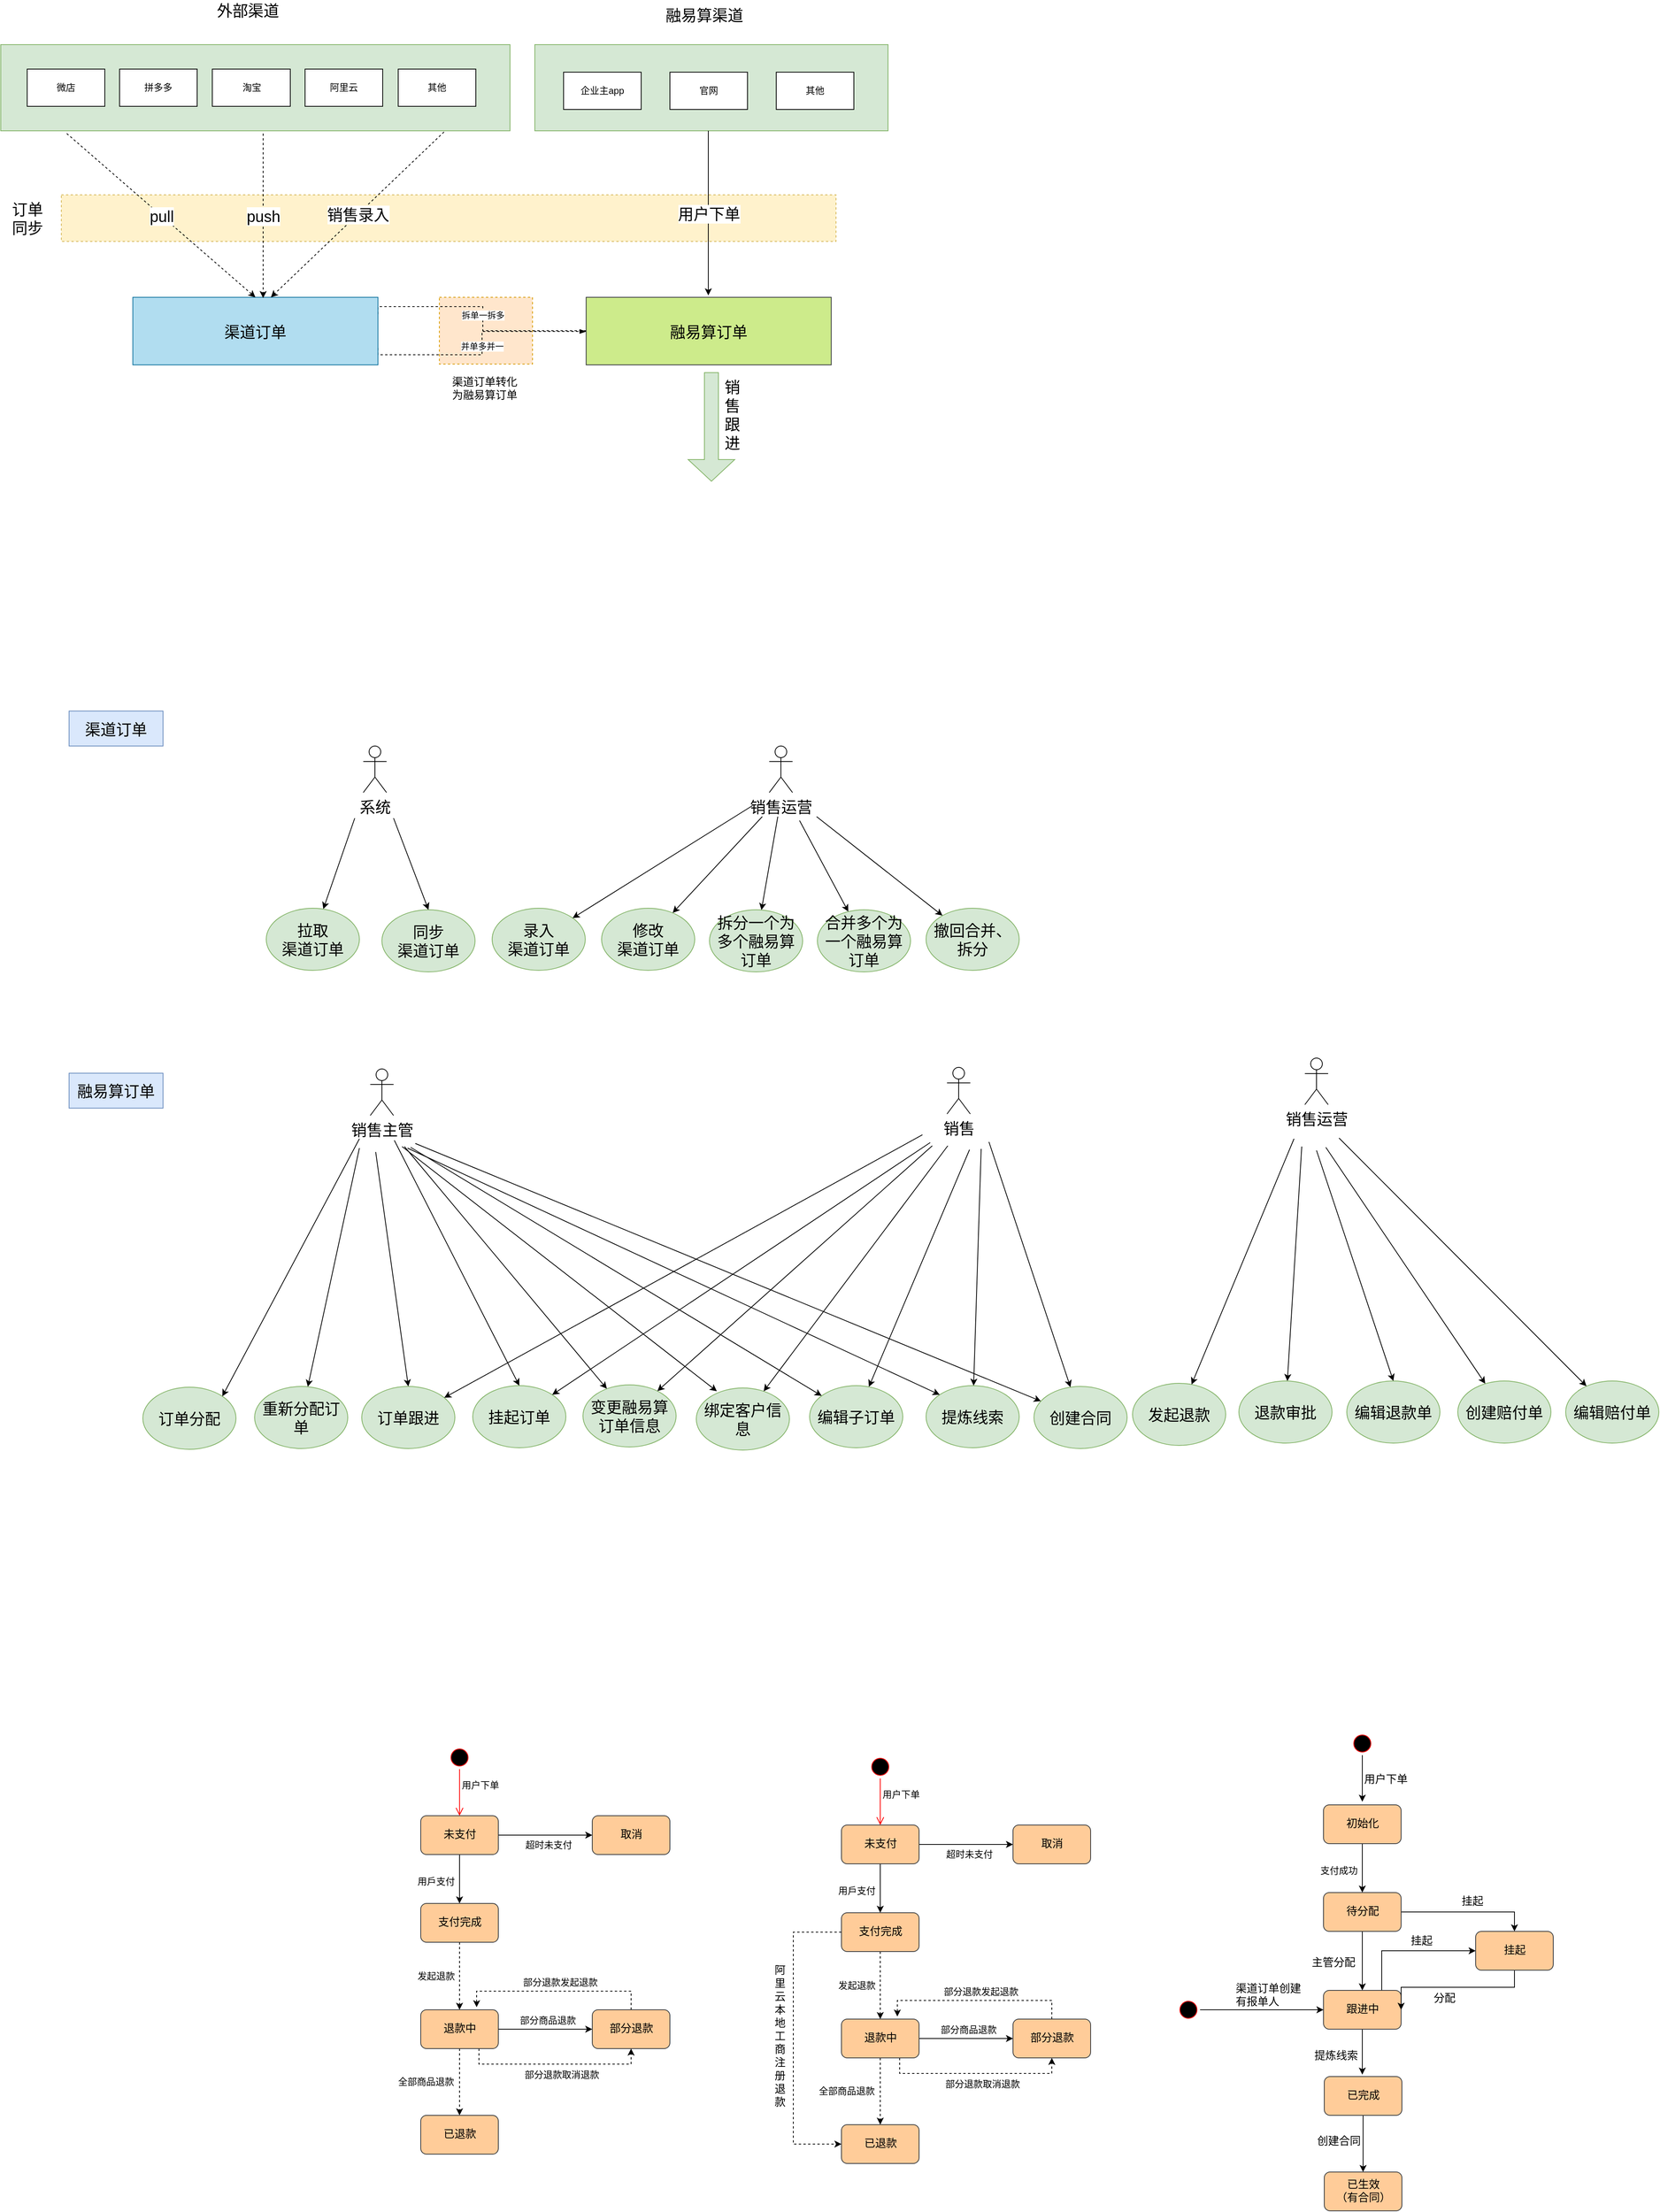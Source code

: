 <mxfile version="14.1.8" type="github">
  <diagram id="Wc-KlJpiXTT7ANUVL1O2" name="第 1 页">
    <mxGraphModel dx="2435" dy="843" grid="0" gridSize="10" guides="1" tooltips="1" connect="1" arrows="1" fold="1" page="0" pageScale="1" pageWidth="827" pageHeight="1169" math="0" shadow="0">
      <root>
        <mxCell id="0" />
        <mxCell id="1" parent="0" />
        <mxCell id="DArMAvbHiKXC-84_z5ol-40" value="" style="rounded=0;whiteSpace=wrap;html=1;dashed=1;fillColor=#ffe6cc;strokeColor=#d79b00;" parent="1" vertex="1">
          <mxGeometry x="163" y="438" width="120" height="86" as="geometry" />
        </mxCell>
        <mxCell id="DArMAvbHiKXC-84_z5ol-33" value="" style="rounded=0;whiteSpace=wrap;html=1;dashed=1;fillColor=#fff2cc;strokeColor=#d6b656;" parent="1" vertex="1">
          <mxGeometry x="-323.99" y="306" width="997.99" height="60" as="geometry" />
        </mxCell>
        <mxCell id="DArMAvbHiKXC-84_z5ol-8" value="" style="rounded=0;whiteSpace=wrap;html=1;fillColor=#d5e8d4;strokeColor=#82b366;" parent="1" vertex="1">
          <mxGeometry x="-402" y="112.5" width="656" height="111" as="geometry" />
        </mxCell>
        <mxCell id="DArMAvbHiKXC-84_z5ol-1" value="微店" style="rounded=0;whiteSpace=wrap;html=1;" parent="1" vertex="1">
          <mxGeometry x="-368" y="144" width="100" height="48" as="geometry" />
        </mxCell>
        <mxCell id="DArMAvbHiKXC-84_z5ol-2" value="拼多多" style="rounded=0;whiteSpace=wrap;html=1;" parent="1" vertex="1">
          <mxGeometry x="-249" y="144" width="100" height="48" as="geometry" />
        </mxCell>
        <mxCell id="DArMAvbHiKXC-84_z5ol-3" value="淘宝" style="rounded=0;whiteSpace=wrap;html=1;" parent="1" vertex="1">
          <mxGeometry x="-129.5" y="144" width="100.5" height="48" as="geometry" />
        </mxCell>
        <mxCell id="DArMAvbHiKXC-84_z5ol-6" value="阿里云" style="rounded=0;whiteSpace=wrap;html=1;" parent="1" vertex="1">
          <mxGeometry x="-10" y="144" width="100" height="48" as="geometry" />
        </mxCell>
        <mxCell id="DArMAvbHiKXC-84_z5ol-7" value="其他" style="rounded=0;whiteSpace=wrap;html=1;" parent="1" vertex="1">
          <mxGeometry x="110" y="144" width="100" height="48" as="geometry" />
        </mxCell>
        <mxCell id="DArMAvbHiKXC-84_z5ol-9" value="&lt;font style=&quot;font-size: 20px&quot;&gt;外部渠道&lt;/font&gt;" style="text;html=1;align=center;verticalAlign=middle;resizable=0;points=[];autosize=1;" parent="1" vertex="1">
          <mxGeometry x="-129" y="57" width="90" height="21" as="geometry" />
        </mxCell>
        <mxCell id="DArMAvbHiKXC-84_z5ol-12" value="" style="rounded=0;whiteSpace=wrap;html=1;fillColor=#d5e8d4;strokeColor=#82b366;" parent="1" vertex="1">
          <mxGeometry x="286" y="112.5" width="455" height="111" as="geometry" />
        </mxCell>
        <mxCell id="DArMAvbHiKXC-84_z5ol-13" value="企业主app" style="rounded=0;whiteSpace=wrap;html=1;" parent="1" vertex="1">
          <mxGeometry x="323" y="148" width="100" height="48" as="geometry" />
        </mxCell>
        <mxCell id="DArMAvbHiKXC-84_z5ol-14" value="官网" style="rounded=0;whiteSpace=wrap;html=1;" parent="1" vertex="1">
          <mxGeometry x="460" y="148" width="100" height="48" as="geometry" />
        </mxCell>
        <mxCell id="DArMAvbHiKXC-84_z5ol-15" value="其他" style="rounded=0;whiteSpace=wrap;html=1;" parent="1" vertex="1">
          <mxGeometry x="597" y="148" width="100" height="48" as="geometry" />
        </mxCell>
        <mxCell id="DArMAvbHiKXC-84_z5ol-16" value="&lt;font style=&quot;font-size: 20px&quot;&gt;融易算渠道&lt;/font&gt;" style="text;html=1;align=center;verticalAlign=middle;resizable=0;points=[];autosize=1;" parent="1" vertex="1">
          <mxGeometry x="449" y="63" width="110" height="21" as="geometry" />
        </mxCell>
        <mxCell id="DArMAvbHiKXC-84_z5ol-36" value="拆单一拆多" style="edgeStyle=orthogonalEdgeStyle;rounded=0;orthogonalLoop=1;jettySize=auto;html=1;exitX=1;exitY=0.25;exitDx=0;exitDy=0;dashed=1;endArrow=none;endFill=0;" parent="1" source="DArMAvbHiKXC-84_z5ol-17" edge="1">
          <mxGeometry relative="1" as="geometry">
            <mxPoint x="354" y="481" as="targetPoint" />
            <Array as="points">
              <mxPoint x="84" y="450" />
              <mxPoint x="219" y="450" />
              <mxPoint x="219" y="481" />
            </Array>
          </mxGeometry>
        </mxCell>
        <mxCell id="DArMAvbHiKXC-84_z5ol-39" value="并单多并一" style="edgeStyle=orthogonalEdgeStyle;rounded=0;orthogonalLoop=1;jettySize=auto;html=1;exitX=1;exitY=0.75;exitDx=0;exitDy=0;dashed=1;endArrow=blockThin;endFill=1;" parent="1" source="DArMAvbHiKXC-84_z5ol-17" target="DArMAvbHiKXC-84_z5ol-18" edge="1">
          <mxGeometry relative="1" as="geometry">
            <Array as="points">
              <mxPoint x="84" y="512" />
              <mxPoint x="218" y="512" />
              <mxPoint x="218" y="482" />
            </Array>
          </mxGeometry>
        </mxCell>
        <mxCell id="DArMAvbHiKXC-84_z5ol-17" value="&lt;font style=&quot;font-size: 20px&quot;&gt;渠道订单&lt;/font&gt;" style="rounded=0;whiteSpace=wrap;html=1;fillColor=#b1ddf0;strokeColor=#10739e;" parent="1" vertex="1">
          <mxGeometry x="-231.86" y="438" width="315.75" height="87" as="geometry" />
        </mxCell>
        <mxCell id="DArMAvbHiKXC-84_z5ol-18" value="&lt;font style=&quot;font-size: 20px&quot;&gt;融易算订单&lt;/font&gt;" style="rounded=0;whiteSpace=wrap;html=1;fillColor=#cdeb8b;strokeColor=#36393d;" parent="1" vertex="1">
          <mxGeometry x="352.12" y="438" width="315.75" height="87" as="geometry" />
        </mxCell>
        <mxCell id="DArMAvbHiKXC-84_z5ol-28" value="&lt;font style=&quot;font-size: 20px&quot;&gt;pull&lt;/font&gt;" style="endArrow=classic;html=1;entryX=0.5;entryY=0;entryDx=0;entryDy=0;dashed=1;" parent="1" target="DArMAvbHiKXC-84_z5ol-17" edge="1">
          <mxGeometry width="50" height="50" relative="1" as="geometry">
            <mxPoint x="-317" y="227" as="sourcePoint" />
            <mxPoint x="-261" y="232" as="targetPoint" />
          </mxGeometry>
        </mxCell>
        <mxCell id="DArMAvbHiKXC-84_z5ol-30" value="&lt;font style=&quot;font-size: 20px&quot;&gt;push&lt;/font&gt;" style="endArrow=classic;html=1;dashed=1;" parent="1" edge="1">
          <mxGeometry width="50" height="50" relative="1" as="geometry">
            <mxPoint x="-64" y="227" as="sourcePoint" />
            <mxPoint x="-64" y="439" as="targetPoint" />
          </mxGeometry>
        </mxCell>
        <mxCell id="DArMAvbHiKXC-84_z5ol-31" value="&lt;span style=&quot;font-size: 20px&quot;&gt;销售录入&lt;/span&gt;" style="endArrow=classic;html=1;dashed=1;" parent="1" edge="1">
          <mxGeometry width="50" height="50" relative="1" as="geometry">
            <mxPoint x="169" y="225" as="sourcePoint" />
            <mxPoint x="-54" y="438" as="targetPoint" />
          </mxGeometry>
        </mxCell>
        <mxCell id="DArMAvbHiKXC-84_z5ol-32" value="&lt;font style=&quot;font-size: 20px&quot;&gt;用户下单&lt;/font&gt;" style="endArrow=classic;html=1;" parent="1" edge="1">
          <mxGeometry width="50" height="50" relative="1" as="geometry">
            <mxPoint x="509.5" y="223.5" as="sourcePoint" />
            <mxPoint x="509.5" y="435.5" as="targetPoint" />
          </mxGeometry>
        </mxCell>
        <mxCell id="DArMAvbHiKXC-84_z5ol-34" value="&lt;font style=&quot;font-size: 20px&quot;&gt;订单&lt;br&gt;同步&lt;/font&gt;" style="text;html=1;align=center;verticalAlign=middle;resizable=0;points=[];autosize=1;" parent="1" vertex="1">
          <mxGeometry x="-393" y="317" width="50" height="38" as="geometry" />
        </mxCell>
        <mxCell id="DArMAvbHiKXC-84_z5ol-41" value="&lt;font style=&quot;font-size: 14px&quot;&gt;渠道订单转化&lt;br&gt;为融易算订单&lt;/font&gt;" style="text;html=1;align=center;verticalAlign=middle;resizable=0;points=[];autosize=1;" parent="1" vertex="1">
          <mxGeometry x="174" y="538" width="94" height="34" as="geometry" />
        </mxCell>
        <mxCell id="DArMAvbHiKXC-84_z5ol-53" value="" style="shape=singleArrow;direction=south;whiteSpace=wrap;html=1;fillColor=#d5e8d4;strokeColor=#82b366;" parent="1" vertex="1">
          <mxGeometry x="483.5" y="535" width="60" height="140" as="geometry" />
        </mxCell>
        <mxCell id="DArMAvbHiKXC-84_z5ol-54" value="&lt;span style=&quot;font-size: 20px&quot;&gt;销&lt;br&gt;售&lt;br&gt;跟&lt;br&gt;进&lt;/span&gt;" style="text;html=1;align=center;verticalAlign=middle;resizable=0;points=[];autosize=1;" parent="1" vertex="1">
          <mxGeometry x="525" y="553" width="30" height="72" as="geometry" />
        </mxCell>
        <mxCell id="DArMAvbHiKXC-84_z5ol-58" value="&lt;font style=&quot;font-size: 20px&quot;&gt;拉取&lt;br&gt;渠道订单&lt;/font&gt;" style="ellipse;whiteSpace=wrap;html=1;fillColor=#d5e8d4;strokeColor=#82b366;" parent="1" vertex="1">
          <mxGeometry x="-60" y="1225" width="120" height="80" as="geometry" />
        </mxCell>
        <mxCell id="DArMAvbHiKXC-84_z5ol-59" value="&lt;font style=&quot;font-size: 20px&quot;&gt;系统&lt;/font&gt;" style="shape=umlActor;verticalLabelPosition=bottom;verticalAlign=top;html=1;" parent="1" vertex="1">
          <mxGeometry x="65" y="1016" width="30" height="60" as="geometry" />
        </mxCell>
        <mxCell id="DArMAvbHiKXC-84_z5ol-60" value="&lt;font style=&quot;font-size: 20px&quot;&gt;同步&lt;br&gt;渠道订单&lt;/font&gt;" style="ellipse;whiteSpace=wrap;html=1;fillColor=#d5e8d4;strokeColor=#82b366;" parent="1" vertex="1">
          <mxGeometry x="89" y="1227" width="120" height="80" as="geometry" />
        </mxCell>
        <mxCell id="DArMAvbHiKXC-84_z5ol-61" value="" style="endArrow=classic;html=1;" parent="1" target="DArMAvbHiKXC-84_z5ol-58" edge="1">
          <mxGeometry width="50" height="50" relative="1" as="geometry">
            <mxPoint x="54" y="1109" as="sourcePoint" />
            <mxPoint x="-119.59" y="1242.135" as="targetPoint" />
          </mxGeometry>
        </mxCell>
        <mxCell id="DArMAvbHiKXC-84_z5ol-62" value="" style="endArrow=classic;html=1;entryX=0.5;entryY=0;entryDx=0;entryDy=0;" parent="1" target="DArMAvbHiKXC-84_z5ol-60" edge="1">
          <mxGeometry width="50" height="50" relative="1" as="geometry">
            <mxPoint x="104" y="1109" as="sourcePoint" />
            <mxPoint x="211.295" y="1245.358" as="targetPoint" />
          </mxGeometry>
        </mxCell>
        <mxCell id="DArMAvbHiKXC-84_z5ol-64" value="&lt;font style=&quot;font-size: 20px&quot;&gt;渠道订单&lt;/font&gt;" style="rounded=0;whiteSpace=wrap;html=1;fillColor=#dae8fc;strokeColor=#6c8ebf;" parent="1" vertex="1">
          <mxGeometry x="-314" y="971" width="121" height="45" as="geometry" />
        </mxCell>
        <mxCell id="DArMAvbHiKXC-84_z5ol-66" value="&lt;font style=&quot;font-size: 20px&quot;&gt;录入&lt;br&gt;渠道订单&lt;/font&gt;" style="ellipse;whiteSpace=wrap;html=1;fillColor=#d5e8d4;strokeColor=#82b366;" parent="1" vertex="1">
          <mxGeometry x="231" y="1225" width="120" height="80" as="geometry" />
        </mxCell>
        <mxCell id="DArMAvbHiKXC-84_z5ol-67" value="&lt;span style=&quot;font-size: 20px&quot;&gt;销售运营&lt;/span&gt;" style="shape=umlActor;verticalLabelPosition=bottom;verticalAlign=top;html=1;" parent="1" vertex="1">
          <mxGeometry x="588" y="1016" width="30" height="60" as="geometry" />
        </mxCell>
        <mxCell id="DArMAvbHiKXC-84_z5ol-68" value="&lt;font style=&quot;font-size: 20px&quot;&gt;修改&lt;br&gt;渠道订单&lt;/font&gt;" style="ellipse;whiteSpace=wrap;html=1;fillColor=#d5e8d4;strokeColor=#82b366;" parent="1" vertex="1">
          <mxGeometry x="372" y="1225" width="120" height="80" as="geometry" />
        </mxCell>
        <mxCell id="DArMAvbHiKXC-84_z5ol-69" value="" style="endArrow=classic;html=1;exitX=0.453;exitY=0.256;exitDx=0;exitDy=0;exitPerimeter=0;" parent="1" target="DArMAvbHiKXC-84_z5ol-66" edge="1">
          <mxGeometry width="50" height="50" relative="1" as="geometry">
            <mxPoint x="566.34" y="1092.864" as="sourcePoint" />
            <mxPoint x="611" y="1106" as="targetPoint" />
          </mxGeometry>
        </mxCell>
        <mxCell id="DArMAvbHiKXC-84_z5ol-70" value="" style="endArrow=classic;html=1;" parent="1" target="DArMAvbHiKXC-84_z5ol-68" edge="1">
          <mxGeometry width="50" height="50" relative="1" as="geometry">
            <mxPoint x="579" y="1107" as="sourcePoint" />
            <mxPoint x="466.277" y="1246.373" as="targetPoint" />
          </mxGeometry>
        </mxCell>
        <mxCell id="DArMAvbHiKXC-84_z5ol-72" value="&lt;span style=&quot;font-size: 20px&quot;&gt;拆分一个为多个融易算订单&lt;/span&gt;" style="ellipse;whiteSpace=wrap;html=1;fillColor=#d5e8d4;strokeColor=#82b366;" parent="1" vertex="1">
          <mxGeometry x="511" y="1227" width="120" height="80" as="geometry" />
        </mxCell>
        <mxCell id="DArMAvbHiKXC-84_z5ol-73" value="&lt;span style=&quot;font-size: 20px&quot;&gt;合并多个为&lt;br&gt;一个融易算订单&lt;/span&gt;" style="ellipse;whiteSpace=wrap;html=1;fillColor=#d5e8d4;strokeColor=#82b366;" parent="1" vertex="1">
          <mxGeometry x="650" y="1227" width="120" height="80" as="geometry" />
        </mxCell>
        <mxCell id="DArMAvbHiKXC-84_z5ol-75" value="&lt;span style=&quot;font-size: 20px&quot;&gt;撤回合并、拆分&lt;/span&gt;" style="ellipse;whiteSpace=wrap;html=1;fillColor=#d5e8d4;strokeColor=#82b366;" parent="1" vertex="1">
          <mxGeometry x="790" y="1225" width="120" height="80" as="geometry" />
        </mxCell>
        <mxCell id="DArMAvbHiKXC-84_z5ol-76" value="" style="endArrow=classic;html=1;" parent="1" target="DArMAvbHiKXC-84_z5ol-72" edge="1">
          <mxGeometry width="50" height="50" relative="1" as="geometry">
            <mxPoint x="599" y="1107" as="sourcePoint" />
            <mxPoint x="523.728" y="1246.786" as="targetPoint" />
          </mxGeometry>
        </mxCell>
        <mxCell id="DArMAvbHiKXC-84_z5ol-77" value="" style="endArrow=classic;html=1;" parent="1" target="DArMAvbHiKXC-84_z5ol-73" edge="1">
          <mxGeometry width="50" height="50" relative="1" as="geometry">
            <mxPoint x="627" y="1112" as="sourcePoint" />
            <mxPoint x="533.728" y="1256.786" as="targetPoint" />
          </mxGeometry>
        </mxCell>
        <mxCell id="DArMAvbHiKXC-84_z5ol-78" value="" style="endArrow=classic;html=1;" parent="1" target="DArMAvbHiKXC-84_z5ol-75" edge="1">
          <mxGeometry width="50" height="50" relative="1" as="geometry">
            <mxPoint x="649" y="1107" as="sourcePoint" />
            <mxPoint x="543.728" y="1266.786" as="targetPoint" />
          </mxGeometry>
        </mxCell>
        <mxCell id="Rq0zYVGZ0-2ekg4DxV7x-1" value="&lt;font style=&quot;font-size: 20px&quot;&gt;融易算订单&lt;/font&gt;" style="rounded=0;whiteSpace=wrap;html=1;fillColor=#dae8fc;strokeColor=#6c8ebf;" vertex="1" parent="1">
          <mxGeometry x="-314" y="1437.5" width="121" height="45" as="geometry" />
        </mxCell>
        <mxCell id="Rq0zYVGZ0-2ekg4DxV7x-2" value="&lt;font style=&quot;font-size: 20px&quot;&gt;订单跟进&lt;/font&gt;" style="ellipse;whiteSpace=wrap;html=1;fillColor=#d5e8d4;strokeColor=#82b366;" vertex="1" parent="1">
          <mxGeometry x="63" y="1841" width="120" height="80" as="geometry" />
        </mxCell>
        <mxCell id="Rq0zYVGZ0-2ekg4DxV7x-3" value="&lt;span style=&quot;font-size: 20px&quot;&gt;销售&lt;/span&gt;" style="shape=umlActor;verticalLabelPosition=bottom;verticalAlign=top;html=1;" vertex="1" parent="1">
          <mxGeometry x="817" y="1430" width="30" height="60" as="geometry" />
        </mxCell>
        <mxCell id="Rq0zYVGZ0-2ekg4DxV7x-4" value="&lt;span style=&quot;font-size: 20px&quot;&gt;变更融易算订单信息&lt;/span&gt;" style="ellipse;whiteSpace=wrap;html=1;fillColor=#d5e8d4;strokeColor=#82b366;" vertex="1" parent="1">
          <mxGeometry x="348" y="1839" width="120" height="80" as="geometry" />
        </mxCell>
        <mxCell id="Rq0zYVGZ0-2ekg4DxV7x-5" value="" style="endArrow=classic;html=1;exitX=0.453;exitY=0.256;exitDx=0;exitDy=0;exitPerimeter=0;" edge="1" parent="1" target="Rq0zYVGZ0-2ekg4DxV7x-2">
          <mxGeometry width="50" height="50" relative="1" as="geometry">
            <mxPoint x="785.34" y="1516.864" as="sourcePoint" />
            <mxPoint x="830" y="1530" as="targetPoint" />
          </mxGeometry>
        </mxCell>
        <mxCell id="Rq0zYVGZ0-2ekg4DxV7x-6" value="" style="endArrow=classic;html=1;" edge="1" parent="1" target="Rq0zYVGZ0-2ekg4DxV7x-4">
          <mxGeometry width="50" height="50" relative="1" as="geometry">
            <mxPoint x="798" y="1531" as="sourcePoint" />
            <mxPoint x="685.277" y="1670.373" as="targetPoint" />
          </mxGeometry>
        </mxCell>
        <mxCell id="Rq0zYVGZ0-2ekg4DxV7x-7" value="&lt;span style=&quot;font-size: 20px&quot;&gt;绑定客户信息&lt;/span&gt;" style="ellipse;whiteSpace=wrap;html=1;fillColor=#d5e8d4;strokeColor=#82b366;" vertex="1" parent="1">
          <mxGeometry x="494" y="1843" width="120" height="80" as="geometry" />
        </mxCell>
        <mxCell id="Rq0zYVGZ0-2ekg4DxV7x-8" value="&lt;span style=&quot;font-size: 20px&quot;&gt;编辑子订单&lt;/span&gt;" style="ellipse;whiteSpace=wrap;html=1;fillColor=#d5e8d4;strokeColor=#82b366;" vertex="1" parent="1">
          <mxGeometry x="640" y="1840" width="120" height="80" as="geometry" />
        </mxCell>
        <mxCell id="Rq0zYVGZ0-2ekg4DxV7x-9" value="&lt;span style=&quot;font-size: 20px&quot;&gt;提炼线索&lt;/span&gt;" style="ellipse;whiteSpace=wrap;html=1;fillColor=#d5e8d4;strokeColor=#82b366;" vertex="1" parent="1">
          <mxGeometry x="790" y="1840" width="120" height="80" as="geometry" />
        </mxCell>
        <mxCell id="Rq0zYVGZ0-2ekg4DxV7x-10" value="" style="endArrow=classic;html=1;" edge="1" parent="1" target="Rq0zYVGZ0-2ekg4DxV7x-7">
          <mxGeometry width="50" height="50" relative="1" as="geometry">
            <mxPoint x="818" y="1531" as="sourcePoint" />
            <mxPoint x="742.728" y="1670.786" as="targetPoint" />
          </mxGeometry>
        </mxCell>
        <mxCell id="Rq0zYVGZ0-2ekg4DxV7x-11" value="" style="endArrow=classic;html=1;" edge="1" parent="1" target="Rq0zYVGZ0-2ekg4DxV7x-8">
          <mxGeometry width="50" height="50" relative="1" as="geometry">
            <mxPoint x="846" y="1536" as="sourcePoint" />
            <mxPoint x="752.728" y="1680.786" as="targetPoint" />
          </mxGeometry>
        </mxCell>
        <mxCell id="Rq0zYVGZ0-2ekg4DxV7x-12" value="" style="endArrow=classic;html=1;" edge="1" parent="1" target="Rq0zYVGZ0-2ekg4DxV7x-9">
          <mxGeometry width="50" height="50" relative="1" as="geometry">
            <mxPoint x="861" y="1535" as="sourcePoint" />
            <mxPoint x="762.728" y="1690.786" as="targetPoint" />
          </mxGeometry>
        </mxCell>
        <mxCell id="Rq0zYVGZ0-2ekg4DxV7x-13" value="&lt;span style=&quot;font-size: 20px&quot;&gt;创建合同&lt;/span&gt;" style="ellipse;whiteSpace=wrap;html=1;fillColor=#d5e8d4;strokeColor=#82b366;" vertex="1" parent="1">
          <mxGeometry x="929" y="1841" width="120" height="80" as="geometry" />
        </mxCell>
        <mxCell id="Rq0zYVGZ0-2ekg4DxV7x-14" value="" style="endArrow=classic;html=1;" edge="1" parent="1" target="Rq0zYVGZ0-2ekg4DxV7x-13">
          <mxGeometry width="50" height="50" relative="1" as="geometry">
            <mxPoint x="871" y="1526" as="sourcePoint" />
            <mxPoint x="938.371" y="1682.977" as="targetPoint" />
          </mxGeometry>
        </mxCell>
        <mxCell id="Rq0zYVGZ0-2ekg4DxV7x-16" value="&lt;font style=&quot;font-size: 20px&quot;&gt;订单分配&lt;/font&gt;" style="ellipse;whiteSpace=wrap;html=1;fillColor=#d5e8d4;strokeColor=#82b366;" vertex="1" parent="1">
          <mxGeometry x="-219" y="1842" width="120" height="80" as="geometry" />
        </mxCell>
        <mxCell id="Rq0zYVGZ0-2ekg4DxV7x-17" value="&lt;font style=&quot;font-size: 20px&quot;&gt;重新分配订单&lt;/font&gt;" style="ellipse;whiteSpace=wrap;html=1;fillColor=#d5e8d4;strokeColor=#82b366;" vertex="1" parent="1">
          <mxGeometry x="-75" y="1841" width="120" height="80" as="geometry" />
        </mxCell>
        <mxCell id="Rq0zYVGZ0-2ekg4DxV7x-18" value="&lt;span style=&quot;font-size: 20px&quot;&gt;挂起&lt;/span&gt;&lt;span style=&quot;font-size: 20px&quot;&gt;订单&lt;/span&gt;" style="ellipse;whiteSpace=wrap;html=1;fillColor=#d5e8d4;strokeColor=#82b366;" vertex="1" parent="1">
          <mxGeometry x="206" y="1840" width="120" height="80" as="geometry" />
        </mxCell>
        <mxCell id="Rq0zYVGZ0-2ekg4DxV7x-19" value="" style="endArrow=classic;html=1;exitX=0.453;exitY=0.256;exitDx=0;exitDy=0;exitPerimeter=0;" edge="1" parent="1" target="Rq0zYVGZ0-2ekg4DxV7x-18">
          <mxGeometry width="50" height="50" relative="1" as="geometry">
            <mxPoint x="795.34" y="1526.864" as="sourcePoint" />
            <mxPoint x="335" y="1678" as="targetPoint" />
          </mxGeometry>
        </mxCell>
        <mxCell id="Rq0zYVGZ0-2ekg4DxV7x-21" value="" style="endArrow=classic;html=1;" edge="1" parent="1" target="Rq0zYVGZ0-2ekg4DxV7x-17">
          <mxGeometry width="50" height="50" relative="1" as="geometry">
            <mxPoint x="60" y="1534" as="sourcePoint" />
            <mxPoint x="247.96" y="1671.001" as="targetPoint" />
          </mxGeometry>
        </mxCell>
        <mxCell id="Rq0zYVGZ0-2ekg4DxV7x-22" value="" style="endArrow=classic;html=1;entryX=1;entryY=0;entryDx=0;entryDy=0;" edge="1" parent="1" target="Rq0zYVGZ0-2ekg4DxV7x-16">
          <mxGeometry width="50" height="50" relative="1" as="geometry">
            <mxPoint x="60" y="1522" as="sourcePoint" />
            <mxPoint x="63.96" y="1658.72" as="targetPoint" />
          </mxGeometry>
        </mxCell>
        <mxCell id="Rq0zYVGZ0-2ekg4DxV7x-23" value="&lt;span style=&quot;font-size: 20px&quot;&gt;销售主管&lt;/span&gt;" style="shape=umlActor;verticalLabelPosition=bottom;verticalAlign=top;html=1;" vertex="1" parent="1">
          <mxGeometry x="74" y="1432" width="30" height="60" as="geometry" />
        </mxCell>
        <mxCell id="Rq0zYVGZ0-2ekg4DxV7x-27" value="" style="endArrow=classic;html=1;entryX=0.5;entryY=0;entryDx=0;entryDy=0;" edge="1" parent="1" target="Rq0zYVGZ0-2ekg4DxV7x-2">
          <mxGeometry width="50" height="50" relative="1" as="geometry">
            <mxPoint x="81" y="1539" as="sourcePoint" />
            <mxPoint x="215.674" y="1793.104" as="targetPoint" />
          </mxGeometry>
        </mxCell>
        <mxCell id="Rq0zYVGZ0-2ekg4DxV7x-28" value="" style="endArrow=classic;html=1;entryX=0.5;entryY=0;entryDx=0;entryDy=0;" edge="1" parent="1" target="Rq0zYVGZ0-2ekg4DxV7x-18">
          <mxGeometry width="50" height="50" relative="1" as="geometry">
            <mxPoint x="105" y="1524" as="sourcePoint" />
            <mxPoint x="335.6" y="1800.68" as="targetPoint" />
          </mxGeometry>
        </mxCell>
        <mxCell id="Rq0zYVGZ0-2ekg4DxV7x-29" value="" style="endArrow=classic;html=1;" edge="1" parent="1" target="Rq0zYVGZ0-2ekg4DxV7x-4">
          <mxGeometry width="50" height="50" relative="1" as="geometry">
            <mxPoint x="118" y="1532" as="sourcePoint" />
            <mxPoint x="463.6" y="1801.68" as="targetPoint" />
          </mxGeometry>
        </mxCell>
        <mxCell id="Rq0zYVGZ0-2ekg4DxV7x-30" value="" style="endArrow=classic;html=1;entryX=0.221;entryY=0.053;entryDx=0;entryDy=0;entryPerimeter=0;" edge="1" parent="1" target="Rq0zYVGZ0-2ekg4DxV7x-7">
          <mxGeometry width="50" height="50" relative="1" as="geometry">
            <mxPoint x="115" y="1532" as="sourcePoint" />
            <mxPoint x="624.806" y="1802.302" as="targetPoint" />
          </mxGeometry>
        </mxCell>
        <mxCell id="Rq0zYVGZ0-2ekg4DxV7x-31" value="" style="endArrow=classic;html=1;" edge="1" parent="1" target="Rq0zYVGZ0-2ekg4DxV7x-8">
          <mxGeometry width="50" height="50" relative="1" as="geometry">
            <mxPoint x="126" y="1533" as="sourcePoint" />
            <mxPoint x="756.52" y="1803.24" as="targetPoint" />
          </mxGeometry>
        </mxCell>
        <mxCell id="Rq0zYVGZ0-2ekg4DxV7x-32" value="" style="endArrow=classic;html=1;entryX=0;entryY=0;entryDx=0;entryDy=0;" edge="1" parent="1" target="Rq0zYVGZ0-2ekg4DxV7x-9">
          <mxGeometry width="50" height="50" relative="1" as="geometry">
            <mxPoint x="122" y="1534" as="sourcePoint" />
            <mxPoint x="923.606" y="1799.29" as="targetPoint" />
          </mxGeometry>
        </mxCell>
        <mxCell id="Rq0zYVGZ0-2ekg4DxV7x-33" value="" style="endArrow=classic;html=1;" edge="1" parent="1" target="Rq0zYVGZ0-2ekg4DxV7x-13">
          <mxGeometry width="50" height="50" relative="1" as="geometry">
            <mxPoint x="132" y="1528" as="sourcePoint" />
            <mxPoint x="1052.306" y="1805.29" as="targetPoint" />
          </mxGeometry>
        </mxCell>
        <mxCell id="Rq0zYVGZ0-2ekg4DxV7x-35" value="&lt;span style=&quot;font-size: 20px&quot;&gt;销售运营&lt;/span&gt;" style="shape=umlActor;verticalLabelPosition=bottom;verticalAlign=top;html=1;" vertex="1" parent="1">
          <mxGeometry x="1278" y="1418" width="30" height="60" as="geometry" />
        </mxCell>
        <mxCell id="Rq0zYVGZ0-2ekg4DxV7x-36" value="&lt;span style=&quot;font-size: 20px&quot;&gt;发起退款&lt;/span&gt;" style="ellipse;whiteSpace=wrap;html=1;fillColor=#d5e8d4;strokeColor=#82b366;" vertex="1" parent="1">
          <mxGeometry x="1056" y="1837" width="120" height="80" as="geometry" />
        </mxCell>
        <mxCell id="Rq0zYVGZ0-2ekg4DxV7x-37" value="&lt;span style=&quot;font-size: 20px&quot;&gt;退款审批&lt;/span&gt;" style="ellipse;whiteSpace=wrap;html=1;fillColor=#d5e8d4;strokeColor=#82b366;" vertex="1" parent="1">
          <mxGeometry x="1193" y="1834" width="120" height="80" as="geometry" />
        </mxCell>
        <mxCell id="Rq0zYVGZ0-2ekg4DxV7x-38" value="&lt;span style=&quot;font-size: 20px&quot;&gt;编辑退款单&lt;/span&gt;" style="ellipse;whiteSpace=wrap;html=1;fillColor=#d5e8d4;strokeColor=#82b366;" vertex="1" parent="1">
          <mxGeometry x="1332" y="1834" width="120" height="80" as="geometry" />
        </mxCell>
        <mxCell id="Rq0zYVGZ0-2ekg4DxV7x-39" value="&lt;span style=&quot;font-size: 20px&quot;&gt;创建赔付单&lt;/span&gt;" style="ellipse;whiteSpace=wrap;html=1;fillColor=#d5e8d4;strokeColor=#82b366;" vertex="1" parent="1">
          <mxGeometry x="1475" y="1834" width="120" height="80" as="geometry" />
        </mxCell>
        <mxCell id="Rq0zYVGZ0-2ekg4DxV7x-40" value="&lt;span style=&quot;font-size: 20px&quot;&gt;编辑赔付单&lt;/span&gt;" style="ellipse;whiteSpace=wrap;html=1;fillColor=#d5e8d4;strokeColor=#82b366;" vertex="1" parent="1">
          <mxGeometry x="1614" y="1834" width="120" height="80" as="geometry" />
        </mxCell>
        <mxCell id="Rq0zYVGZ0-2ekg4DxV7x-46" value="" style="endArrow=classic;html=1;" edge="1" parent="1" target="Rq0zYVGZ0-2ekg4DxV7x-36">
          <mxGeometry width="50" height="50" relative="1" as="geometry">
            <mxPoint x="1264" y="1522" as="sourcePoint" />
            <mxPoint x="1203.026" y="1859.003" as="targetPoint" />
          </mxGeometry>
        </mxCell>
        <mxCell id="Rq0zYVGZ0-2ekg4DxV7x-48" value="" style="endArrow=classic;html=1;" edge="1" parent="1" target="Rq0zYVGZ0-2ekg4DxV7x-37">
          <mxGeometry width="50" height="50" relative="1" as="geometry">
            <mxPoint x="1274" y="1532" as="sourcePoint" />
            <mxPoint x="1221.216" y="1869.215" as="targetPoint" />
          </mxGeometry>
        </mxCell>
        <mxCell id="Rq0zYVGZ0-2ekg4DxV7x-49" value="" style="endArrow=classic;html=1;entryX=0.5;entryY=0;entryDx=0;entryDy=0;" edge="1" parent="1" target="Rq0zYVGZ0-2ekg4DxV7x-38">
          <mxGeometry width="50" height="50" relative="1" as="geometry">
            <mxPoint x="1293" y="1537" as="sourcePoint" />
            <mxPoint x="1231.216" y="1879.215" as="targetPoint" />
          </mxGeometry>
        </mxCell>
        <mxCell id="Rq0zYVGZ0-2ekg4DxV7x-50" value="" style="endArrow=classic;html=1;" edge="1" parent="1" target="Rq0zYVGZ0-2ekg4DxV7x-39">
          <mxGeometry width="50" height="50" relative="1" as="geometry">
            <mxPoint x="1305" y="1533" as="sourcePoint" />
            <mxPoint x="1241.216" y="1889.215" as="targetPoint" />
          </mxGeometry>
        </mxCell>
        <mxCell id="Rq0zYVGZ0-2ekg4DxV7x-51" value="" style="endArrow=classic;html=1;" edge="1" parent="1" target="Rq0zYVGZ0-2ekg4DxV7x-40">
          <mxGeometry width="50" height="50" relative="1" as="geometry">
            <mxPoint x="1322" y="1521" as="sourcePoint" />
            <mxPoint x="1251.216" y="1899.215" as="targetPoint" />
          </mxGeometry>
        </mxCell>
        <mxCell id="Rq0zYVGZ0-2ekg4DxV7x-61" value="用戶支付" style="edgeStyle=orthogonalEdgeStyle;rounded=0;orthogonalLoop=1;jettySize=auto;html=0;shadow=0;labelBackgroundColor=none;fontFamily=Tahoma;align=left;fontSize=12;" edge="1" parent="1" source="Rq0zYVGZ0-2ekg4DxV7x-55" target="Rq0zYVGZ0-2ekg4DxV7x-56">
          <mxGeometry x="0.079" y="-56" relative="1" as="geometry">
            <mxPoint as="offset" />
          </mxGeometry>
        </mxCell>
        <mxCell id="Rq0zYVGZ0-2ekg4DxV7x-62" value="超时未支付" style="edgeStyle=orthogonalEdgeStyle;rounded=0;orthogonalLoop=1;jettySize=auto;html=0;shadow=0;labelBackgroundColor=none;fontFamily=Tahoma;fontSize=12;align=left;" edge="1" parent="1" source="Rq0zYVGZ0-2ekg4DxV7x-55" target="Rq0zYVGZ0-2ekg4DxV7x-57">
          <mxGeometry x="-0.452" y="-12" relative="1" as="geometry">
            <mxPoint as="offset" />
          </mxGeometry>
        </mxCell>
        <mxCell id="Rq0zYVGZ0-2ekg4DxV7x-55" value="&lt;font style=&quot;font-size: 14px;&quot;&gt;未支付&lt;/font&gt;" style="html=1;rounded=1;shadow=0;labelBackgroundColor=none;sketch=0;fillColor=#ffcc99;fontFamily=Tahoma;align=center;strokeColor=#36393d;fontSize=14;" vertex="1" parent="1">
          <mxGeometry x="139" y="2394" width="100" height="50" as="geometry" />
        </mxCell>
        <mxCell id="Rq0zYVGZ0-2ekg4DxV7x-63" value="发起退款" style="edgeStyle=orthogonalEdgeStyle;rounded=0;orthogonalLoop=1;jettySize=auto;html=0;shadow=0;labelBackgroundColor=none;fontFamily=Tahoma;fontSize=12;align=left;dashed=1;" edge="1" parent="1" source="Rq0zYVGZ0-2ekg4DxV7x-56" target="Rq0zYVGZ0-2ekg4DxV7x-58">
          <mxGeometry x="-0.011" y="-56" relative="1" as="geometry">
            <mxPoint as="offset" />
          </mxGeometry>
        </mxCell>
        <mxCell id="Rq0zYVGZ0-2ekg4DxV7x-56" value="&lt;font style=&quot;font-size: 14px;&quot;&gt;支付完成&lt;/font&gt;" style="html=1;rounded=1;shadow=0;labelBackgroundColor=none;sketch=0;fillColor=#ffcc99;fontFamily=Tahoma;align=center;strokeColor=#36393d;fontSize=14;" vertex="1" parent="1">
          <mxGeometry x="139" y="2507" width="100" height="50" as="geometry" />
        </mxCell>
        <mxCell id="Rq0zYVGZ0-2ekg4DxV7x-57" value="&lt;font style=&quot;font-size: 14px;&quot;&gt;取消&lt;/font&gt;" style="html=1;rounded=1;shadow=0;labelBackgroundColor=none;sketch=0;fillColor=#ffcc99;fontFamily=Tahoma;align=center;strokeColor=#36393d;fontSize=14;" vertex="1" parent="1">
          <mxGeometry x="360" y="2394" width="100" height="50" as="geometry" />
        </mxCell>
        <mxCell id="Rq0zYVGZ0-2ekg4DxV7x-64" value="部分商品退款" style="edgeStyle=orthogonalEdgeStyle;rounded=0;orthogonalLoop=1;jettySize=auto;html=0;shadow=0;labelBackgroundColor=none;fontFamily=Tahoma;fontSize=12;align=left;" edge="1" parent="1" source="Rq0zYVGZ0-2ekg4DxV7x-58" target="Rq0zYVGZ0-2ekg4DxV7x-59">
          <mxGeometry x="-0.57" y="12" relative="1" as="geometry">
            <mxPoint as="offset" />
          </mxGeometry>
        </mxCell>
        <mxCell id="Rq0zYVGZ0-2ekg4DxV7x-65" value="全部商品退款" style="edgeStyle=orthogonalEdgeStyle;rounded=0;orthogonalLoop=1;jettySize=auto;html=0;entryX=0.5;entryY=0;entryDx=0;entryDy=0;shadow=0;labelBackgroundColor=none;fontFamily=Tahoma;fontSize=12;align=left;dashed=1;" edge="1" parent="1" source="Rq0zYVGZ0-2ekg4DxV7x-58" target="Rq0zYVGZ0-2ekg4DxV7x-60">
          <mxGeometry x="-0.023" y="-81" relative="1" as="geometry">
            <mxPoint as="offset" />
          </mxGeometry>
        </mxCell>
        <mxCell id="Rq0zYVGZ0-2ekg4DxV7x-88" value="部分退款取消退款" style="edgeStyle=orthogonalEdgeStyle;rounded=0;orthogonalLoop=1;jettySize=auto;html=0;exitX=0.75;exitY=1;exitDx=0;exitDy=0;entryX=0.5;entryY=1;entryDx=0;entryDy=0;shadow=0;dashed=1;labelBackgroundColor=none;fontFamily=Tahoma;fontSize=12;align=left;" edge="1" parent="1" source="Rq0zYVGZ0-2ekg4DxV7x-58" target="Rq0zYVGZ0-2ekg4DxV7x-59">
          <mxGeometry x="-0.347" y="-13" relative="1" as="geometry">
            <mxPoint as="offset" />
          </mxGeometry>
        </mxCell>
        <mxCell id="Rq0zYVGZ0-2ekg4DxV7x-58" value="&lt;font style=&quot;font-size: 14px;&quot;&gt;退款中&lt;/font&gt;" style="html=1;rounded=1;shadow=0;labelBackgroundColor=none;sketch=0;fillColor=#ffcc99;fontFamily=Tahoma;align=center;strokeColor=#36393d;fontSize=14;" vertex="1" parent="1">
          <mxGeometry x="139" y="2644" width="100" height="50" as="geometry" />
        </mxCell>
        <mxCell id="Rq0zYVGZ0-2ekg4DxV7x-87" value="部分退款发起退款" style="edgeStyle=orthogonalEdgeStyle;rounded=0;orthogonalLoop=1;jettySize=auto;html=0;shadow=0;dashed=1;labelBackgroundColor=none;fontFamily=Tahoma;fontSize=12;align=left;fontStyle=0" edge="1" parent="1" source="Rq0zYVGZ0-2ekg4DxV7x-59">
          <mxGeometry x="0.354" y="-12" relative="1" as="geometry">
            <mxPoint x="211.007" y="2640.681" as="targetPoint" />
            <Array as="points">
              <mxPoint x="410" y="2620" />
              <mxPoint x="211" y="2620" />
            </Array>
            <mxPoint as="offset" />
          </mxGeometry>
        </mxCell>
        <mxCell id="Rq0zYVGZ0-2ekg4DxV7x-59" value="&lt;span style=&quot;font-size: 14px;&quot;&gt;部分退款&lt;/span&gt;" style="html=1;rounded=1;shadow=0;labelBackgroundColor=none;sketch=0;fillColor=#ffcc99;fontFamily=Tahoma;align=center;strokeColor=#36393d;fontSize=14;" vertex="1" parent="1">
          <mxGeometry x="360" y="2644" width="100" height="50" as="geometry" />
        </mxCell>
        <mxCell id="Rq0zYVGZ0-2ekg4DxV7x-60" value="&lt;span style=&quot;font-size: 14px;&quot;&gt;已退款&lt;/span&gt;" style="html=1;rounded=1;shadow=0;labelBackgroundColor=none;sketch=0;fillColor=#ffcc99;fontFamily=Tahoma;align=center;strokeColor=#36393d;fontSize=14;" vertex="1" parent="1">
          <mxGeometry x="139" y="2780" width="100" height="50" as="geometry" />
        </mxCell>
        <mxCell id="Rq0zYVGZ0-2ekg4DxV7x-83" value="" style="ellipse;html=1;shape=startState;fillColor=#000000;strokeColor=#ff0000;rounded=1;shadow=0;labelBackgroundColor=none;sketch=0;fontFamily=Tahoma;fontSize=12;align=center;" vertex="1" parent="1">
          <mxGeometry x="174" y="2304" width="30" height="30" as="geometry" />
        </mxCell>
        <mxCell id="Rq0zYVGZ0-2ekg4DxV7x-84" value="用户下单" style="edgeStyle=orthogonalEdgeStyle;html=1;verticalAlign=bottom;endArrow=open;endSize=8;strokeColor=#ff0000;shadow=0;labelBackgroundColor=none;fontFamily=Tahoma;fontSize=12;align=left;" edge="1" source="Rq0zYVGZ0-2ekg4DxV7x-83" parent="1">
          <mxGeometry relative="1" as="geometry">
            <mxPoint x="189" y="2394" as="targetPoint" />
          </mxGeometry>
        </mxCell>
        <mxCell id="Rq0zYVGZ0-2ekg4DxV7x-89" value="用戶支付" style="edgeStyle=orthogonalEdgeStyle;rounded=0;orthogonalLoop=1;jettySize=auto;html=0;shadow=0;labelBackgroundColor=none;fontFamily=Tahoma;align=left;fontSize=12;" edge="1" parent="1" source="Rq0zYVGZ0-2ekg4DxV7x-91" target="Rq0zYVGZ0-2ekg4DxV7x-93">
          <mxGeometry x="0.079" y="-56" relative="1" as="geometry">
            <mxPoint as="offset" />
          </mxGeometry>
        </mxCell>
        <mxCell id="Rq0zYVGZ0-2ekg4DxV7x-90" value="超时未支付" style="edgeStyle=orthogonalEdgeStyle;rounded=0;orthogonalLoop=1;jettySize=auto;html=0;shadow=0;labelBackgroundColor=none;fontFamily=Tahoma;fontSize=12;align=left;" edge="1" parent="1" source="Rq0zYVGZ0-2ekg4DxV7x-91" target="Rq0zYVGZ0-2ekg4DxV7x-94">
          <mxGeometry x="-0.452" y="-12" relative="1" as="geometry">
            <mxPoint as="offset" />
          </mxGeometry>
        </mxCell>
        <mxCell id="Rq0zYVGZ0-2ekg4DxV7x-91" value="&lt;font style=&quot;font-size: 14px;&quot;&gt;未支付&lt;/font&gt;" style="html=1;rounded=1;shadow=0;labelBackgroundColor=none;sketch=0;fillColor=#ffcc99;fontFamily=Tahoma;align=center;strokeColor=#36393d;fontSize=14;" vertex="1" parent="1">
          <mxGeometry x="681" y="2406" width="100" height="50" as="geometry" />
        </mxCell>
        <mxCell id="Rq0zYVGZ0-2ekg4DxV7x-92" value="发起退款" style="edgeStyle=orthogonalEdgeStyle;rounded=0;orthogonalLoop=1;jettySize=auto;html=0;shadow=0;labelBackgroundColor=none;fontFamily=Tahoma;fontSize=12;align=left;dashed=1;" edge="1" parent="1" source="Rq0zYVGZ0-2ekg4DxV7x-93" target="Rq0zYVGZ0-2ekg4DxV7x-98">
          <mxGeometry x="-0.011" y="-56" relative="1" as="geometry">
            <mxPoint as="offset" />
          </mxGeometry>
        </mxCell>
        <mxCell id="Rq0zYVGZ0-2ekg4DxV7x-105" value="阿&#xa;里&#xa;云&#xa;本&#xa;地&#xa;工&#xa;商&#xa;注&#xa;册&#xa;退&#xa;款" style="edgeStyle=orthogonalEdgeStyle;rounded=0;orthogonalLoop=1;jettySize=auto;html=0;exitX=0;exitY=0.5;exitDx=0;exitDy=0;entryX=0;entryY=0.5;entryDx=0;entryDy=0;shadow=0;dashed=1;labelBackgroundColor=none;fontFamily=Tahoma;fontSize=14;align=left;" edge="1" parent="1" source="Rq0zYVGZ0-2ekg4DxV7x-93" target="Rq0zYVGZ0-2ekg4DxV7x-101">
          <mxGeometry x="-0.018" y="-26" relative="1" as="geometry">
            <Array as="points">
              <mxPoint x="619" y="2544" />
              <mxPoint x="619" y="2817" />
            </Array>
            <mxPoint as="offset" />
          </mxGeometry>
        </mxCell>
        <mxCell id="Rq0zYVGZ0-2ekg4DxV7x-93" value="&lt;font style=&quot;font-size: 14px;&quot;&gt;支付完成&lt;/font&gt;" style="html=1;rounded=1;shadow=0;labelBackgroundColor=none;sketch=0;fillColor=#ffcc99;fontFamily=Tahoma;align=center;strokeColor=#36393d;fontSize=14;" vertex="1" parent="1">
          <mxGeometry x="681" y="2519" width="100" height="50" as="geometry" />
        </mxCell>
        <mxCell id="Rq0zYVGZ0-2ekg4DxV7x-94" value="&lt;font style=&quot;font-size: 14px;&quot;&gt;取消&lt;/font&gt;" style="html=1;rounded=1;shadow=0;labelBackgroundColor=none;sketch=0;fillColor=#ffcc99;fontFamily=Tahoma;align=center;strokeColor=#36393d;fontSize=14;" vertex="1" parent="1">
          <mxGeometry x="902" y="2406" width="100" height="50" as="geometry" />
        </mxCell>
        <mxCell id="Rq0zYVGZ0-2ekg4DxV7x-95" value="部分商品退款" style="edgeStyle=orthogonalEdgeStyle;rounded=0;orthogonalLoop=1;jettySize=auto;html=0;shadow=0;labelBackgroundColor=none;fontFamily=Tahoma;fontSize=12;align=left;" edge="1" parent="1" source="Rq0zYVGZ0-2ekg4DxV7x-98" target="Rq0zYVGZ0-2ekg4DxV7x-100">
          <mxGeometry x="-0.57" y="12" relative="1" as="geometry">
            <mxPoint as="offset" />
          </mxGeometry>
        </mxCell>
        <mxCell id="Rq0zYVGZ0-2ekg4DxV7x-96" value="全部商品退款" style="edgeStyle=orthogonalEdgeStyle;rounded=0;orthogonalLoop=1;jettySize=auto;html=0;entryX=0.5;entryY=0;entryDx=0;entryDy=0;shadow=0;labelBackgroundColor=none;fontFamily=Tahoma;fontSize=12;align=left;dashed=1;" edge="1" parent="1" source="Rq0zYVGZ0-2ekg4DxV7x-98" target="Rq0zYVGZ0-2ekg4DxV7x-101">
          <mxGeometry x="-0.023" y="-81" relative="1" as="geometry">
            <mxPoint as="offset" />
          </mxGeometry>
        </mxCell>
        <mxCell id="Rq0zYVGZ0-2ekg4DxV7x-97" value="部分退款取消退款" style="edgeStyle=orthogonalEdgeStyle;rounded=0;orthogonalLoop=1;jettySize=auto;html=0;exitX=0.75;exitY=1;exitDx=0;exitDy=0;entryX=0.5;entryY=1;entryDx=0;entryDy=0;shadow=0;dashed=1;labelBackgroundColor=none;fontFamily=Tahoma;fontSize=12;align=left;" edge="1" parent="1" source="Rq0zYVGZ0-2ekg4DxV7x-98" target="Rq0zYVGZ0-2ekg4DxV7x-100">
          <mxGeometry x="-0.347" y="-13" relative="1" as="geometry">
            <mxPoint as="offset" />
          </mxGeometry>
        </mxCell>
        <mxCell id="Rq0zYVGZ0-2ekg4DxV7x-98" value="&lt;font style=&quot;font-size: 14px;&quot;&gt;退款中&lt;/font&gt;" style="html=1;rounded=1;shadow=0;labelBackgroundColor=none;sketch=0;fillColor=#ffcc99;fontFamily=Tahoma;align=center;strokeColor=#36393d;fontSize=14;" vertex="1" parent="1">
          <mxGeometry x="681" y="2656" width="100" height="50" as="geometry" />
        </mxCell>
        <mxCell id="Rq0zYVGZ0-2ekg4DxV7x-99" value="部分退款发起退款" style="edgeStyle=orthogonalEdgeStyle;rounded=0;orthogonalLoop=1;jettySize=auto;html=0;shadow=0;dashed=1;labelBackgroundColor=none;fontFamily=Tahoma;fontSize=12;align=left;fontStyle=0" edge="1" parent="1" source="Rq0zYVGZ0-2ekg4DxV7x-100">
          <mxGeometry x="0.354" y="-12" relative="1" as="geometry">
            <mxPoint x="753.007" y="2652.681" as="targetPoint" />
            <Array as="points">
              <mxPoint x="952" y="2632" />
              <mxPoint x="753" y="2632" />
            </Array>
            <mxPoint as="offset" />
          </mxGeometry>
        </mxCell>
        <mxCell id="Rq0zYVGZ0-2ekg4DxV7x-100" value="&lt;span style=&quot;font-size: 14px;&quot;&gt;部分退款&lt;/span&gt;" style="html=1;rounded=1;shadow=0;labelBackgroundColor=none;sketch=0;fillColor=#ffcc99;fontFamily=Tahoma;align=center;strokeColor=#36393d;fontSize=14;" vertex="1" parent="1">
          <mxGeometry x="902" y="2656" width="100" height="50" as="geometry" />
        </mxCell>
        <mxCell id="Rq0zYVGZ0-2ekg4DxV7x-101" value="&lt;span style=&quot;font-size: 14px;&quot;&gt;已退款&lt;/span&gt;" style="html=1;rounded=1;shadow=0;labelBackgroundColor=none;sketch=0;fillColor=#ffcc99;fontFamily=Tahoma;align=center;strokeColor=#36393d;fontSize=14;" vertex="1" parent="1">
          <mxGeometry x="681" y="2792" width="100" height="50" as="geometry" />
        </mxCell>
        <mxCell id="Rq0zYVGZ0-2ekg4DxV7x-102" value="" style="ellipse;html=1;shape=startState;fillColor=#000000;strokeColor=#ff0000;rounded=1;shadow=0;labelBackgroundColor=none;sketch=0;fontFamily=Tahoma;fontSize=12;align=center;" vertex="1" parent="1">
          <mxGeometry x="716" y="2316" width="30" height="30" as="geometry" />
        </mxCell>
        <mxCell id="Rq0zYVGZ0-2ekg4DxV7x-103" value="用户下单" style="edgeStyle=orthogonalEdgeStyle;html=1;verticalAlign=bottom;endArrow=open;endSize=8;strokeColor=#ff0000;shadow=0;labelBackgroundColor=none;fontFamily=Tahoma;fontSize=12;align=left;" edge="1" parent="1" source="Rq0zYVGZ0-2ekg4DxV7x-102">
          <mxGeometry relative="1" as="geometry">
            <mxPoint x="731" y="2406" as="targetPoint" />
          </mxGeometry>
        </mxCell>
        <mxCell id="Rq0zYVGZ0-2ekg4DxV7x-107" value="支付成功" style="edgeStyle=orthogonalEdgeStyle;rounded=0;orthogonalLoop=1;jettySize=auto;html=0;shadow=0;labelBackgroundColor=none;fontFamily=Tahoma;align=left;fontSize=12;" edge="1" parent="1" source="Rq0zYVGZ0-2ekg4DxV7x-109" target="Rq0zYVGZ0-2ekg4DxV7x-112">
          <mxGeometry x="0.079" y="-56" relative="1" as="geometry">
            <mxPoint as="offset" />
          </mxGeometry>
        </mxCell>
        <mxCell id="Rq0zYVGZ0-2ekg4DxV7x-109" value="&lt;font style=&quot;font-size: 14px&quot;&gt;初始化&lt;/font&gt;" style="html=1;rounded=1;shadow=0;labelBackgroundColor=none;sketch=0;fillColor=#ffcc99;fontFamily=Tahoma;align=center;strokeColor=#36393d;fontSize=14;" vertex="1" parent="1">
          <mxGeometry x="1302" y="2380" width="100" height="50" as="geometry" />
        </mxCell>
        <mxCell id="Rq0zYVGZ0-2ekg4DxV7x-128" value="主管分配" style="edgeStyle=orthogonalEdgeStyle;rounded=0;orthogonalLoop=1;jettySize=auto;html=0;entryX=0.5;entryY=0;entryDx=0;entryDy=0;shadow=0;labelBackgroundColor=none;fontFamily=Tahoma;fontSize=14;align=left;" edge="1" parent="1" source="Rq0zYVGZ0-2ekg4DxV7x-112" target="Rq0zYVGZ0-2ekg4DxV7x-124">
          <mxGeometry x="0.026" y="-67" relative="1" as="geometry">
            <mxPoint as="offset" />
          </mxGeometry>
        </mxCell>
        <mxCell id="Rq0zYVGZ0-2ekg4DxV7x-129" value="挂起" style="edgeStyle=orthogonalEdgeStyle;rounded=0;orthogonalLoop=1;jettySize=auto;html=0;entryX=0.5;entryY=0;entryDx=0;entryDy=0;shadow=0;labelBackgroundColor=none;fontFamily=Tahoma;fontSize=14;align=left;" edge="1" parent="1" source="Rq0zYVGZ0-2ekg4DxV7x-112" target="Rq0zYVGZ0-2ekg4DxV7x-125">
          <mxGeometry x="-0.111" y="15" relative="1" as="geometry">
            <mxPoint as="offset" />
          </mxGeometry>
        </mxCell>
        <mxCell id="Rq0zYVGZ0-2ekg4DxV7x-112" value="待分配" style="html=1;rounded=1;shadow=0;labelBackgroundColor=none;sketch=0;fillColor=#ffcc99;fontFamily=Tahoma;align=center;strokeColor=#36393d;fontSize=14;" vertex="1" parent="1">
          <mxGeometry x="1302" y="2493" width="100" height="50" as="geometry" />
        </mxCell>
        <mxCell id="Rq0zYVGZ0-2ekg4DxV7x-123" value="渠道订单创建&#xa;有报单人" style="edgeStyle=orthogonalEdgeStyle;rounded=0;orthogonalLoop=1;jettySize=auto;html=0;shadow=0;labelBackgroundColor=none;fontFamily=Tahoma;fontSize=14;align=left;" edge="1" parent="1" source="Rq0zYVGZ0-2ekg4DxV7x-121" target="Rq0zYVGZ0-2ekg4DxV7x-124">
          <mxGeometry x="-0.448" y="20" relative="1" as="geometry">
            <mxPoint x="1178" y="2694" as="targetPoint" />
            <mxPoint as="offset" />
          </mxGeometry>
        </mxCell>
        <mxCell id="Rq0zYVGZ0-2ekg4DxV7x-121" value="" style="ellipse;html=1;shape=startState;fillColor=#000000;strokeColor=#ff0000;rounded=1;shadow=0;labelBackgroundColor=none;sketch=0;fontFamily=Tahoma;fontSize=12;align=center;" vertex="1" parent="1">
          <mxGeometry x="1113" y="2629" width="30" height="30" as="geometry" />
        </mxCell>
        <mxCell id="Rq0zYVGZ0-2ekg4DxV7x-130" value="挂起" style="edgeStyle=orthogonalEdgeStyle;rounded=0;orthogonalLoop=1;jettySize=auto;html=0;exitX=0.75;exitY=0;exitDx=0;exitDy=0;entryX=0;entryY=0.5;entryDx=0;entryDy=0;shadow=0;labelBackgroundColor=none;fontFamily=Tahoma;fontSize=14;align=left;" edge="1" parent="1" source="Rq0zYVGZ0-2ekg4DxV7x-124" target="Rq0zYVGZ0-2ekg4DxV7x-125">
          <mxGeometry x="0.007" y="14" relative="1" as="geometry">
            <mxPoint as="offset" />
          </mxGeometry>
        </mxCell>
        <mxCell id="Rq0zYVGZ0-2ekg4DxV7x-133" value="提炼线索" style="edgeStyle=orthogonalEdgeStyle;rounded=0;orthogonalLoop=1;jettySize=auto;html=0;shadow=0;labelBackgroundColor=none;fontFamily=Tahoma;fontSize=14;align=left;" edge="1" parent="1" source="Rq0zYVGZ0-2ekg4DxV7x-124">
          <mxGeometry x="0.163" y="-64" relative="1" as="geometry">
            <mxPoint x="1352" y="2727.458" as="targetPoint" />
            <mxPoint as="offset" />
          </mxGeometry>
        </mxCell>
        <mxCell id="Rq0zYVGZ0-2ekg4DxV7x-124" value="跟进中" style="html=1;rounded=1;shadow=0;labelBackgroundColor=none;sketch=0;fillColor=#ffcc99;fontFamily=Tahoma;align=center;strokeColor=#36393d;fontSize=14;" vertex="1" parent="1">
          <mxGeometry x="1302" y="2619" width="100" height="50" as="geometry" />
        </mxCell>
        <mxCell id="Rq0zYVGZ0-2ekg4DxV7x-131" value="分配" style="edgeStyle=orthogonalEdgeStyle;rounded=0;orthogonalLoop=1;jettySize=auto;html=0;entryX=1;entryY=0.5;entryDx=0;entryDy=0;shadow=0;labelBackgroundColor=none;fontFamily=Tahoma;fontSize=14;align=left;" edge="1" parent="1" source="Rq0zYVGZ0-2ekg4DxV7x-125" target="Rq0zYVGZ0-2ekg4DxV7x-124">
          <mxGeometry x="0.298" y="13" relative="1" as="geometry">
            <Array as="points">
              <mxPoint x="1548" y="2615" />
            </Array>
            <mxPoint as="offset" />
          </mxGeometry>
        </mxCell>
        <mxCell id="Rq0zYVGZ0-2ekg4DxV7x-125" value="挂起" style="html=1;rounded=1;shadow=0;labelBackgroundColor=none;sketch=0;fillColor=#ffcc99;fontFamily=Tahoma;align=center;strokeColor=#36393d;fontSize=14;" vertex="1" parent="1">
          <mxGeometry x="1498" y="2543" width="100" height="50" as="geometry" />
        </mxCell>
        <mxCell id="Rq0zYVGZ0-2ekg4DxV7x-137" value="创建合同" style="edgeStyle=orthogonalEdgeStyle;rounded=0;orthogonalLoop=1;jettySize=auto;html=0;entryX=0.5;entryY=0;entryDx=0;entryDy=0;shadow=0;labelBackgroundColor=none;fontFamily=Tahoma;fontSize=14;align=left;" edge="1" parent="1" source="Rq0zYVGZ0-2ekg4DxV7x-126" target="Rq0zYVGZ0-2ekg4DxV7x-127">
          <mxGeometry x="-0.123" y="-61" relative="1" as="geometry">
            <mxPoint as="offset" />
          </mxGeometry>
        </mxCell>
        <mxCell id="Rq0zYVGZ0-2ekg4DxV7x-126" value="已完成" style="html=1;rounded=1;shadow=0;labelBackgroundColor=none;sketch=0;fillColor=#ffcc99;fontFamily=Tahoma;align=center;strokeColor=#36393d;fontSize=14;" vertex="1" parent="1">
          <mxGeometry x="1303" y="2730" width="100" height="50" as="geometry" />
        </mxCell>
        <mxCell id="Rq0zYVGZ0-2ekg4DxV7x-127" value="已生效&lt;br&gt;（有合同）" style="html=1;rounded=1;shadow=0;labelBackgroundColor=none;sketch=0;fillColor=#ffcc99;fontFamily=Tahoma;align=center;strokeColor=#36393d;fontSize=14;" vertex="1" parent="1">
          <mxGeometry x="1303" y="2853" width="100" height="50" as="geometry" />
        </mxCell>
        <mxCell id="Rq0zYVGZ0-2ekg4DxV7x-135" value="用户下单" style="edgeStyle=orthogonalEdgeStyle;rounded=0;orthogonalLoop=1;jettySize=auto;html=0;shadow=0;labelBackgroundColor=none;fontFamily=Tahoma;fontSize=14;align=left;" edge="1" parent="1" source="Rq0zYVGZ0-2ekg4DxV7x-136">
          <mxGeometry relative="1" as="geometry">
            <mxPoint x="1352" y="2376" as="targetPoint" />
          </mxGeometry>
        </mxCell>
        <mxCell id="Rq0zYVGZ0-2ekg4DxV7x-136" value="" style="ellipse;html=1;shape=startState;fillColor=#000000;strokeColor=#ff0000;rounded=1;shadow=0;labelBackgroundColor=none;sketch=0;fontFamily=Tahoma;fontSize=12;align=center;" vertex="1" parent="1">
          <mxGeometry x="1337" y="2286" width="30" height="30" as="geometry" />
        </mxCell>
      </root>
    </mxGraphModel>
  </diagram>
</mxfile>
